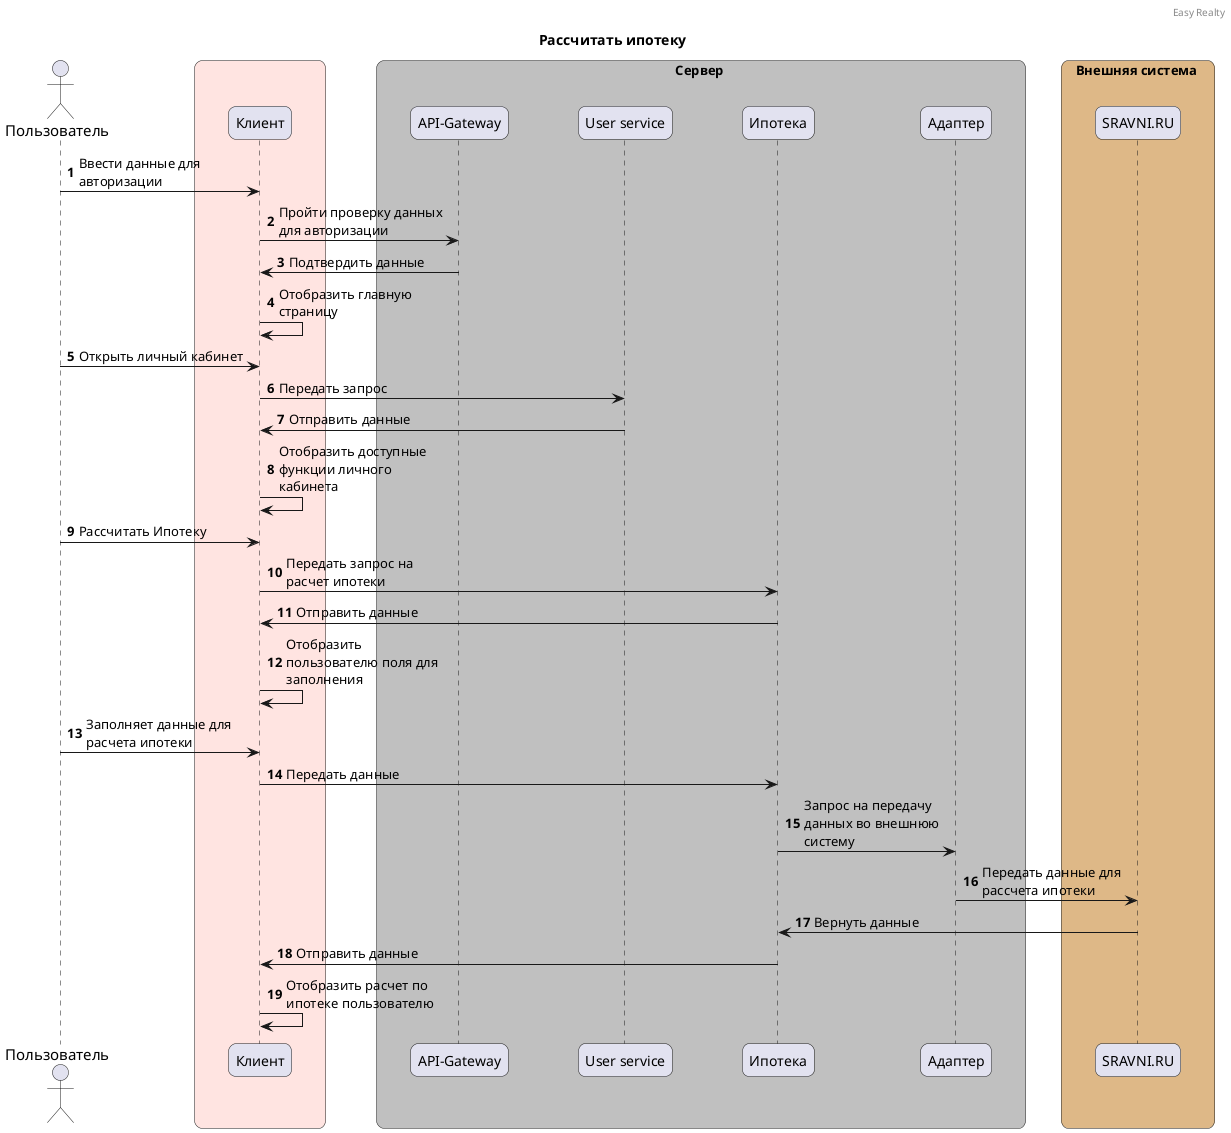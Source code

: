 @startuml
autonumber
skinparam {
Maxmessagesize 170
Roundcorner 15
ParticipantPadding 30
BoxPadding 10
DatabaseBackgroundColor Wheat
ActorFontSize 15
}


header Easy Realty
title Рассчитать ипотеку


Actor "Пользователь" as u order 10
box #MistyRose
Participant "Клиент" as c order 20
end box
box Сервер #Silver
Participant "API-Gateway" as api order 30
Participant "Ипотека" as s order 40
Participant "Адаптер" as ad order 50
Participant "User service" as us order 30
end box
box Внешняя система #BurlyWood
Participant "SRAVNI.RU" as sr order 70
end box


u -> c: Ввести данные для авторизации
c -> api: Пройти проверку данных для авторизации
api -> c: Подтвердить данные
c -> c: Отобразить главную страницу
u -> c: Открыть личный кабинет
c -> us: Передать запрос
us -> c: Отправить данные
c -> c: Отобразить доступные функции личного кабинета
u -> c: Рассчитать Ипотеку
c -> s: Передать запрос на расчет ипотеки
s -> c: Отправить данные
c -> c: Отобразить пользователю поля для заполнения
u -> c: Заполняет данные для расчета ипотеки
c -> s: Передать данные 
s -> ad: Запрос на передачу данных во внешнюю систему
ad -> sr: Передать данные для рассчета ипотеки
sr -> s: Вернуть данные
s -> c: Отправить данные
c -> c: Отобразить расчет по ипотеке пользователю 


@enduml